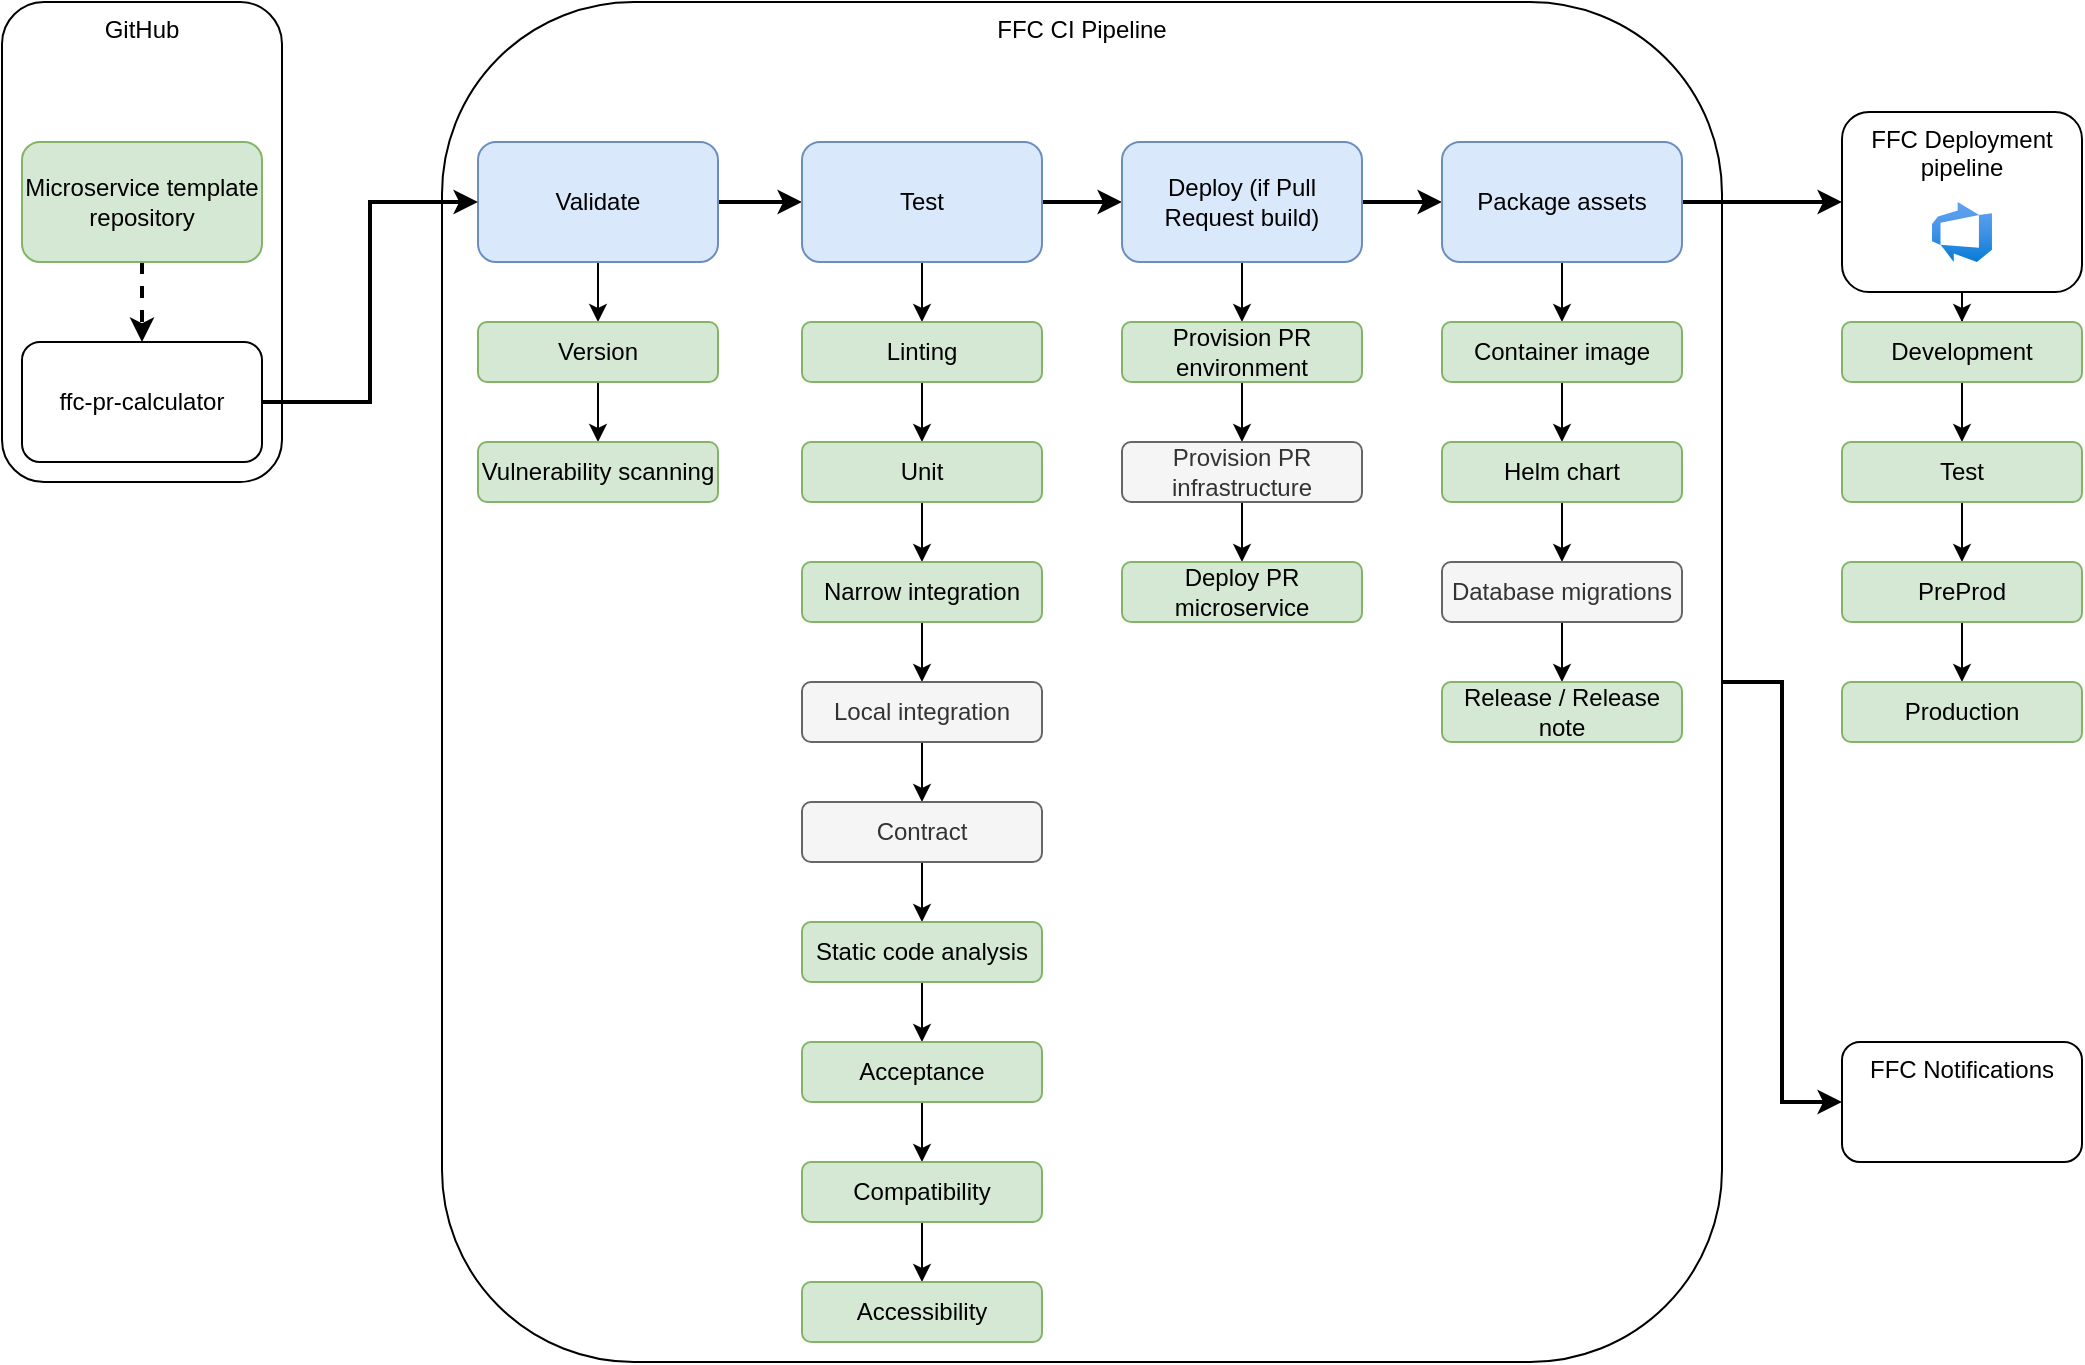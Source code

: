 <mxfile version="14.5.8" type="github">
  <diagram id="-I1Yay3vVi8EwpajIZ61" name="Page-1">
    <mxGraphModel dx="1422" dy="762" grid="1" gridSize="10" guides="1" tooltips="1" connect="1" arrows="1" fold="1" page="1" pageScale="1" pageWidth="827" pageHeight="1169" math="0" shadow="0">
      <root>
        <mxCell id="0" />
        <mxCell id="1" parent="0" />
        <mxCell id="5Mn8vaPF1wxvPnwxlhvy-71" style="edgeStyle=orthogonalEdgeStyle;rounded=0;orthogonalLoop=1;jettySize=auto;html=1;strokeWidth=2;" edge="1" parent="1" source="5Mn8vaPF1wxvPnwxlhvy-5" target="5Mn8vaPF1wxvPnwxlhvy-69">
          <mxGeometry relative="1" as="geometry" />
        </mxCell>
        <mxCell id="5Mn8vaPF1wxvPnwxlhvy-5" value="FFC CI Pipeline" style="rounded=1;whiteSpace=wrap;html=1;verticalAlign=top;" vertex="1" parent="1">
          <mxGeometry x="260" y="160" width="640" height="680" as="geometry" />
        </mxCell>
        <mxCell id="5Mn8vaPF1wxvPnwxlhvy-2" value="GitHub" style="rounded=1;whiteSpace=wrap;html=1;verticalAlign=top;" vertex="1" parent="1">
          <mxGeometry x="40" y="160" width="140" height="240" as="geometry" />
        </mxCell>
        <mxCell id="5Mn8vaPF1wxvPnwxlhvy-3" value="" style="shape=image;html=1;verticalAlign=top;verticalLabelPosition=bottom;labelBackgroundColor=#ffffff;imageAspect=0;aspect=fixed;image=https://cdn1.iconfinder.com/data/icons/logotypes/32/github-128.png" vertex="1" parent="1">
          <mxGeometry x="95" y="190" width="30" height="30" as="geometry" />
        </mxCell>
        <mxCell id="5Mn8vaPF1wxvPnwxlhvy-56" style="edgeStyle=orthogonalEdgeStyle;rounded=0;orthogonalLoop=1;jettySize=auto;html=1;entryX=0.5;entryY=0;entryDx=0;entryDy=0;strokeWidth=2;dashed=1;" edge="1" parent="1" source="5Mn8vaPF1wxvPnwxlhvy-4" target="5Mn8vaPF1wxvPnwxlhvy-55">
          <mxGeometry relative="1" as="geometry" />
        </mxCell>
        <mxCell id="5Mn8vaPF1wxvPnwxlhvy-4" value="Microservice template repository" style="rounded=1;whiteSpace=wrap;html=1;fillColor=#d5e8d4;strokeColor=#82b366;" vertex="1" parent="1">
          <mxGeometry x="50" y="230" width="120" height="60" as="geometry" />
        </mxCell>
        <mxCell id="5Mn8vaPF1wxvPnwxlhvy-6" value="" style="shape=image;html=1;verticalAlign=top;verticalLabelPosition=bottom;labelBackgroundColor=#ffffff;imageAspect=0;aspect=fixed;image=https://cdn4.iconfinder.com/data/icons/logos-brands-5/24/jenkins-128.png" vertex="1" parent="1">
          <mxGeometry x="565" y="190" width="30" height="30" as="geometry" />
        </mxCell>
        <mxCell id="5Mn8vaPF1wxvPnwxlhvy-9" value="" style="edgeStyle=orthogonalEdgeStyle;rounded=0;orthogonalLoop=1;jettySize=auto;html=1;" edge="1" parent="1" source="5Mn8vaPF1wxvPnwxlhvy-7" target="5Mn8vaPF1wxvPnwxlhvy-8">
          <mxGeometry relative="1" as="geometry" />
        </mxCell>
        <mxCell id="5Mn8vaPF1wxvPnwxlhvy-13" value="" style="edgeStyle=orthogonalEdgeStyle;rounded=0;orthogonalLoop=1;jettySize=auto;html=1;strokeWidth=2;" edge="1" parent="1" source="5Mn8vaPF1wxvPnwxlhvy-7" target="5Mn8vaPF1wxvPnwxlhvy-12">
          <mxGeometry relative="1" as="geometry" />
        </mxCell>
        <mxCell id="5Mn8vaPF1wxvPnwxlhvy-7" value="Validate" style="rounded=1;whiteSpace=wrap;html=1;fillColor=#dae8fc;strokeColor=#6c8ebf;" vertex="1" parent="1">
          <mxGeometry x="278" y="230" width="120" height="60" as="geometry" />
        </mxCell>
        <mxCell id="5Mn8vaPF1wxvPnwxlhvy-11" value="" style="edgeStyle=orthogonalEdgeStyle;rounded=0;orthogonalLoop=1;jettySize=auto;html=1;" edge="1" parent="1" source="5Mn8vaPF1wxvPnwxlhvy-8" target="5Mn8vaPF1wxvPnwxlhvy-10">
          <mxGeometry relative="1" as="geometry" />
        </mxCell>
        <mxCell id="5Mn8vaPF1wxvPnwxlhvy-8" value="Version" style="rounded=1;whiteSpace=wrap;html=1;fillColor=#d5e8d4;strokeColor=#82b366;" vertex="1" parent="1">
          <mxGeometry x="278" y="320" width="120" height="30" as="geometry" />
        </mxCell>
        <mxCell id="5Mn8vaPF1wxvPnwxlhvy-10" value="Vulnerability scanning" style="rounded=1;whiteSpace=wrap;html=1;fillColor=#d5e8d4;strokeColor=#82b366;" vertex="1" parent="1">
          <mxGeometry x="278" y="380" width="120" height="30" as="geometry" />
        </mxCell>
        <mxCell id="5Mn8vaPF1wxvPnwxlhvy-15" value="" style="edgeStyle=orthogonalEdgeStyle;rounded=0;orthogonalLoop=1;jettySize=auto;html=1;" edge="1" parent="1" source="5Mn8vaPF1wxvPnwxlhvy-12" target="5Mn8vaPF1wxvPnwxlhvy-14">
          <mxGeometry relative="1" as="geometry" />
        </mxCell>
        <mxCell id="5Mn8vaPF1wxvPnwxlhvy-33" value="" style="edgeStyle=orthogonalEdgeStyle;rounded=0;orthogonalLoop=1;jettySize=auto;html=1;strokeWidth=2;" edge="1" parent="1" source="5Mn8vaPF1wxvPnwxlhvy-12" target="5Mn8vaPF1wxvPnwxlhvy-32">
          <mxGeometry relative="1" as="geometry" />
        </mxCell>
        <mxCell id="5Mn8vaPF1wxvPnwxlhvy-12" value="Test" style="rounded=1;whiteSpace=wrap;html=1;fillColor=#dae8fc;strokeColor=#6c8ebf;" vertex="1" parent="1">
          <mxGeometry x="440" y="230" width="120" height="60" as="geometry" />
        </mxCell>
        <mxCell id="5Mn8vaPF1wxvPnwxlhvy-17" value="" style="edgeStyle=orthogonalEdgeStyle;rounded=0;orthogonalLoop=1;jettySize=auto;html=1;" edge="1" parent="1" source="5Mn8vaPF1wxvPnwxlhvy-14" target="5Mn8vaPF1wxvPnwxlhvy-16">
          <mxGeometry relative="1" as="geometry" />
        </mxCell>
        <mxCell id="5Mn8vaPF1wxvPnwxlhvy-14" value="Linting" style="rounded=1;whiteSpace=wrap;html=1;fillColor=#d5e8d4;strokeColor=#82b366;" vertex="1" parent="1">
          <mxGeometry x="440" y="320" width="120" height="30" as="geometry" />
        </mxCell>
        <mxCell id="5Mn8vaPF1wxvPnwxlhvy-19" value="" style="edgeStyle=orthogonalEdgeStyle;rounded=0;orthogonalLoop=1;jettySize=auto;html=1;" edge="1" parent="1" source="5Mn8vaPF1wxvPnwxlhvy-16" target="5Mn8vaPF1wxvPnwxlhvy-18">
          <mxGeometry relative="1" as="geometry" />
        </mxCell>
        <mxCell id="5Mn8vaPF1wxvPnwxlhvy-16" value="Unit" style="rounded=1;whiteSpace=wrap;html=1;fillColor=#d5e8d4;strokeColor=#82b366;" vertex="1" parent="1">
          <mxGeometry x="440" y="380" width="120" height="30" as="geometry" />
        </mxCell>
        <mxCell id="5Mn8vaPF1wxvPnwxlhvy-21" value="" style="edgeStyle=orthogonalEdgeStyle;rounded=0;orthogonalLoop=1;jettySize=auto;html=1;" edge="1" parent="1" source="5Mn8vaPF1wxvPnwxlhvy-18" target="5Mn8vaPF1wxvPnwxlhvy-20">
          <mxGeometry relative="1" as="geometry" />
        </mxCell>
        <mxCell id="5Mn8vaPF1wxvPnwxlhvy-18" value="Narrow integration" style="rounded=1;whiteSpace=wrap;html=1;fillColor=#d5e8d4;strokeColor=#82b366;" vertex="1" parent="1">
          <mxGeometry x="440" y="440" width="120" height="30" as="geometry" />
        </mxCell>
        <mxCell id="5Mn8vaPF1wxvPnwxlhvy-23" value="" style="edgeStyle=orthogonalEdgeStyle;rounded=0;orthogonalLoop=1;jettySize=auto;html=1;" edge="1" parent="1" source="5Mn8vaPF1wxvPnwxlhvy-20" target="5Mn8vaPF1wxvPnwxlhvy-22">
          <mxGeometry relative="1" as="geometry" />
        </mxCell>
        <mxCell id="5Mn8vaPF1wxvPnwxlhvy-20" value="Local integration" style="rounded=1;whiteSpace=wrap;html=1;fillColor=#f5f5f5;strokeColor=#666666;fontColor=#333333;" vertex="1" parent="1">
          <mxGeometry x="440" y="500" width="120" height="30" as="geometry" />
        </mxCell>
        <mxCell id="5Mn8vaPF1wxvPnwxlhvy-25" value="" style="edgeStyle=orthogonalEdgeStyle;rounded=0;orthogonalLoop=1;jettySize=auto;html=1;" edge="1" parent="1" source="5Mn8vaPF1wxvPnwxlhvy-22" target="5Mn8vaPF1wxvPnwxlhvy-24">
          <mxGeometry relative="1" as="geometry" />
        </mxCell>
        <mxCell id="5Mn8vaPF1wxvPnwxlhvy-22" value="Contract" style="rounded=1;whiteSpace=wrap;html=1;fillColor=#f5f5f5;strokeColor=#666666;fontColor=#333333;" vertex="1" parent="1">
          <mxGeometry x="440" y="560" width="120" height="30" as="geometry" />
        </mxCell>
        <mxCell id="5Mn8vaPF1wxvPnwxlhvy-27" value="" style="edgeStyle=orthogonalEdgeStyle;rounded=0;orthogonalLoop=1;jettySize=auto;html=1;" edge="1" parent="1" source="5Mn8vaPF1wxvPnwxlhvy-24" target="5Mn8vaPF1wxvPnwxlhvy-26">
          <mxGeometry relative="1" as="geometry" />
        </mxCell>
        <mxCell id="5Mn8vaPF1wxvPnwxlhvy-24" value="Static code analysis" style="rounded=1;whiteSpace=wrap;html=1;fillColor=#d5e8d4;strokeColor=#82b366;" vertex="1" parent="1">
          <mxGeometry x="440" y="620" width="120" height="30" as="geometry" />
        </mxCell>
        <mxCell id="5Mn8vaPF1wxvPnwxlhvy-29" value="" style="edgeStyle=orthogonalEdgeStyle;rounded=0;orthogonalLoop=1;jettySize=auto;html=1;" edge="1" parent="1" source="5Mn8vaPF1wxvPnwxlhvy-26" target="5Mn8vaPF1wxvPnwxlhvy-28">
          <mxGeometry relative="1" as="geometry" />
        </mxCell>
        <mxCell id="5Mn8vaPF1wxvPnwxlhvy-26" value="Acceptance" style="rounded=1;whiteSpace=wrap;html=1;fillColor=#d5e8d4;strokeColor=#82b366;" vertex="1" parent="1">
          <mxGeometry x="440" y="680" width="120" height="30" as="geometry" />
        </mxCell>
        <mxCell id="5Mn8vaPF1wxvPnwxlhvy-31" value="" style="edgeStyle=orthogonalEdgeStyle;rounded=0;orthogonalLoop=1;jettySize=auto;html=1;" edge="1" parent="1" source="5Mn8vaPF1wxvPnwxlhvy-28" target="5Mn8vaPF1wxvPnwxlhvy-30">
          <mxGeometry relative="1" as="geometry" />
        </mxCell>
        <mxCell id="5Mn8vaPF1wxvPnwxlhvy-28" value="Compatibility" style="rounded=1;whiteSpace=wrap;html=1;fillColor=#d5e8d4;strokeColor=#82b366;" vertex="1" parent="1">
          <mxGeometry x="440" y="740" width="120" height="30" as="geometry" />
        </mxCell>
        <mxCell id="5Mn8vaPF1wxvPnwxlhvy-30" value="Accessibility" style="rounded=1;whiteSpace=wrap;html=1;fillColor=#d5e8d4;strokeColor=#82b366;" vertex="1" parent="1">
          <mxGeometry x="440" y="800" width="120" height="30" as="geometry" />
        </mxCell>
        <mxCell id="5Mn8vaPF1wxvPnwxlhvy-35" value="" style="edgeStyle=orthogonalEdgeStyle;rounded=0;orthogonalLoop=1;jettySize=auto;html=1;" edge="1" parent="1" source="5Mn8vaPF1wxvPnwxlhvy-32" target="5Mn8vaPF1wxvPnwxlhvy-34">
          <mxGeometry relative="1" as="geometry" />
        </mxCell>
        <mxCell id="5Mn8vaPF1wxvPnwxlhvy-43" value="" style="edgeStyle=orthogonalEdgeStyle;rounded=0;orthogonalLoop=1;jettySize=auto;html=1;strokeWidth=2;" edge="1" parent="1" source="5Mn8vaPF1wxvPnwxlhvy-32">
          <mxGeometry relative="1" as="geometry">
            <mxPoint x="760" y="260" as="targetPoint" />
          </mxGeometry>
        </mxCell>
        <mxCell id="5Mn8vaPF1wxvPnwxlhvy-32" value="Deploy (if Pull Request build)" style="rounded=1;whiteSpace=wrap;html=1;fillColor=#dae8fc;strokeColor=#6c8ebf;" vertex="1" parent="1">
          <mxGeometry x="600" y="230" width="120" height="60" as="geometry" />
        </mxCell>
        <mxCell id="5Mn8vaPF1wxvPnwxlhvy-37" value="" style="edgeStyle=orthogonalEdgeStyle;rounded=0;orthogonalLoop=1;jettySize=auto;html=1;" edge="1" parent="1" source="5Mn8vaPF1wxvPnwxlhvy-34" target="5Mn8vaPF1wxvPnwxlhvy-36">
          <mxGeometry relative="1" as="geometry" />
        </mxCell>
        <mxCell id="5Mn8vaPF1wxvPnwxlhvy-34" value="Provision PR environment" style="rounded=1;whiteSpace=wrap;html=1;fillColor=#d5e8d4;strokeColor=#82b366;" vertex="1" parent="1">
          <mxGeometry x="600" y="320" width="120" height="30" as="geometry" />
        </mxCell>
        <mxCell id="5Mn8vaPF1wxvPnwxlhvy-39" value="" style="edgeStyle=orthogonalEdgeStyle;rounded=0;orthogonalLoop=1;jettySize=auto;html=1;" edge="1" parent="1" source="5Mn8vaPF1wxvPnwxlhvy-36" target="5Mn8vaPF1wxvPnwxlhvy-38">
          <mxGeometry relative="1" as="geometry" />
        </mxCell>
        <mxCell id="5Mn8vaPF1wxvPnwxlhvy-36" value="Provision PR infrastructure" style="rounded=1;whiteSpace=wrap;html=1;fillColor=#f5f5f5;strokeColor=#666666;fontColor=#333333;" vertex="1" parent="1">
          <mxGeometry x="600" y="380" width="120" height="30" as="geometry" />
        </mxCell>
        <mxCell id="5Mn8vaPF1wxvPnwxlhvy-38" value="Deploy PR microservice" style="rounded=1;whiteSpace=wrap;html=1;fillColor=#d5e8d4;strokeColor=#82b366;" vertex="1" parent="1">
          <mxGeometry x="600" y="440" width="120" height="30" as="geometry" />
        </mxCell>
        <mxCell id="5Mn8vaPF1wxvPnwxlhvy-44" value="" style="edgeStyle=orthogonalEdgeStyle;rounded=0;orthogonalLoop=1;jettySize=auto;html=1;" edge="1" parent="1" source="5Mn8vaPF1wxvPnwxlhvy-46" target="5Mn8vaPF1wxvPnwxlhvy-48">
          <mxGeometry relative="1" as="geometry" />
        </mxCell>
        <mxCell id="5Mn8vaPF1wxvPnwxlhvy-59" value="" style="edgeStyle=orthogonalEdgeStyle;rounded=0;orthogonalLoop=1;jettySize=auto;html=1;strokeWidth=2;" edge="1" parent="1" source="5Mn8vaPF1wxvPnwxlhvy-46" target="5Mn8vaPF1wxvPnwxlhvy-58">
          <mxGeometry relative="1" as="geometry" />
        </mxCell>
        <mxCell id="5Mn8vaPF1wxvPnwxlhvy-46" value="Package assets" style="rounded=1;whiteSpace=wrap;html=1;fillColor=#dae8fc;strokeColor=#6c8ebf;" vertex="1" parent="1">
          <mxGeometry x="760" y="230" width="120" height="60" as="geometry" />
        </mxCell>
        <mxCell id="5Mn8vaPF1wxvPnwxlhvy-47" value="" style="edgeStyle=orthogonalEdgeStyle;rounded=0;orthogonalLoop=1;jettySize=auto;html=1;" edge="1" parent="1" source="5Mn8vaPF1wxvPnwxlhvy-48" target="5Mn8vaPF1wxvPnwxlhvy-50">
          <mxGeometry relative="1" as="geometry" />
        </mxCell>
        <mxCell id="5Mn8vaPF1wxvPnwxlhvy-48" value="Container image" style="rounded=1;whiteSpace=wrap;html=1;fillColor=#d5e8d4;strokeColor=#82b366;" vertex="1" parent="1">
          <mxGeometry x="760" y="320" width="120" height="30" as="geometry" />
        </mxCell>
        <mxCell id="5Mn8vaPF1wxvPnwxlhvy-49" value="" style="edgeStyle=orthogonalEdgeStyle;rounded=0;orthogonalLoop=1;jettySize=auto;html=1;" edge="1" parent="1" source="5Mn8vaPF1wxvPnwxlhvy-50" target="5Mn8vaPF1wxvPnwxlhvy-52">
          <mxGeometry relative="1" as="geometry" />
        </mxCell>
        <mxCell id="5Mn8vaPF1wxvPnwxlhvy-50" value="Helm chart" style="rounded=1;whiteSpace=wrap;html=1;fillColor=#d5e8d4;strokeColor=#82b366;" vertex="1" parent="1">
          <mxGeometry x="760" y="380" width="120" height="30" as="geometry" />
        </mxCell>
        <mxCell id="5Mn8vaPF1wxvPnwxlhvy-51" value="" style="edgeStyle=orthogonalEdgeStyle;rounded=0;orthogonalLoop=1;jettySize=auto;html=1;" edge="1" parent="1" source="5Mn8vaPF1wxvPnwxlhvy-52" target="5Mn8vaPF1wxvPnwxlhvy-53">
          <mxGeometry relative="1" as="geometry" />
        </mxCell>
        <mxCell id="5Mn8vaPF1wxvPnwxlhvy-52" value="Database migrations" style="rounded=1;whiteSpace=wrap;html=1;fillColor=#f5f5f5;strokeColor=#666666;fontColor=#333333;" vertex="1" parent="1">
          <mxGeometry x="760" y="440" width="120" height="30" as="geometry" />
        </mxCell>
        <mxCell id="5Mn8vaPF1wxvPnwxlhvy-53" value="Release / Release note" style="rounded=1;whiteSpace=wrap;html=1;fillColor=#d5e8d4;strokeColor=#82b366;" vertex="1" parent="1">
          <mxGeometry x="760" y="500" width="120" height="30" as="geometry" />
        </mxCell>
        <mxCell id="5Mn8vaPF1wxvPnwxlhvy-57" style="edgeStyle=orthogonalEdgeStyle;rounded=0;orthogonalLoop=1;jettySize=auto;html=1;entryX=0;entryY=0.5;entryDx=0;entryDy=0;strokeWidth=2;" edge="1" parent="1" source="5Mn8vaPF1wxvPnwxlhvy-55" target="5Mn8vaPF1wxvPnwxlhvy-7">
          <mxGeometry relative="1" as="geometry" />
        </mxCell>
        <mxCell id="5Mn8vaPF1wxvPnwxlhvy-55" value="ffc-pr-calculator" style="rounded=1;whiteSpace=wrap;html=1;" vertex="1" parent="1">
          <mxGeometry x="50" y="330" width="120" height="60" as="geometry" />
        </mxCell>
        <mxCell id="5Mn8vaPF1wxvPnwxlhvy-64" style="edgeStyle=orthogonalEdgeStyle;rounded=0;orthogonalLoop=1;jettySize=auto;html=1;entryX=0.5;entryY=0;entryDx=0;entryDy=0;strokeWidth=1;" edge="1" parent="1" source="5Mn8vaPF1wxvPnwxlhvy-58" target="5Mn8vaPF1wxvPnwxlhvy-61">
          <mxGeometry relative="1" as="geometry" />
        </mxCell>
        <mxCell id="5Mn8vaPF1wxvPnwxlhvy-58" value="FFC Deployment pipeline" style="rounded=1;whiteSpace=wrap;html=1;verticalAlign=top;" vertex="1" parent="1">
          <mxGeometry x="960" y="215" width="120" height="90" as="geometry" />
        </mxCell>
        <mxCell id="5Mn8vaPF1wxvPnwxlhvy-60" value="" style="aspect=fixed;html=1;points=[];align=center;image;fontSize=12;image=img/lib/azure2/devops/Azure_DevOps.svg;" vertex="1" parent="1">
          <mxGeometry x="1005" y="260" width="30" height="30" as="geometry" />
        </mxCell>
        <mxCell id="5Mn8vaPF1wxvPnwxlhvy-65" style="edgeStyle=orthogonalEdgeStyle;rounded=0;orthogonalLoop=1;jettySize=auto;html=1;entryX=0.5;entryY=0;entryDx=0;entryDy=0;strokeWidth=1;" edge="1" parent="1" source="5Mn8vaPF1wxvPnwxlhvy-61" target="5Mn8vaPF1wxvPnwxlhvy-62">
          <mxGeometry relative="1" as="geometry" />
        </mxCell>
        <mxCell id="5Mn8vaPF1wxvPnwxlhvy-61" value="Development" style="rounded=1;whiteSpace=wrap;html=1;fillColor=#d5e8d4;strokeColor=#82b366;" vertex="1" parent="1">
          <mxGeometry x="960" y="320" width="120" height="30" as="geometry" />
        </mxCell>
        <mxCell id="5Mn8vaPF1wxvPnwxlhvy-66" style="edgeStyle=orthogonalEdgeStyle;rounded=0;orthogonalLoop=1;jettySize=auto;html=1;entryX=0.5;entryY=0;entryDx=0;entryDy=0;strokeWidth=1;" edge="1" parent="1" source="5Mn8vaPF1wxvPnwxlhvy-62" target="5Mn8vaPF1wxvPnwxlhvy-63">
          <mxGeometry relative="1" as="geometry" />
        </mxCell>
        <mxCell id="5Mn8vaPF1wxvPnwxlhvy-62" value="Test" style="rounded=1;whiteSpace=wrap;html=1;fillColor=#d5e8d4;strokeColor=#82b366;" vertex="1" parent="1">
          <mxGeometry x="960" y="380" width="120" height="30" as="geometry" />
        </mxCell>
        <mxCell id="5Mn8vaPF1wxvPnwxlhvy-68" value="" style="edgeStyle=orthogonalEdgeStyle;rounded=0;orthogonalLoop=1;jettySize=auto;html=1;strokeWidth=1;" edge="1" parent="1" source="5Mn8vaPF1wxvPnwxlhvy-63" target="5Mn8vaPF1wxvPnwxlhvy-67">
          <mxGeometry relative="1" as="geometry" />
        </mxCell>
        <mxCell id="5Mn8vaPF1wxvPnwxlhvy-63" value="PreProd" style="rounded=1;whiteSpace=wrap;html=1;fillColor=#d5e8d4;strokeColor=#82b366;" vertex="1" parent="1">
          <mxGeometry x="960" y="440" width="120" height="30" as="geometry" />
        </mxCell>
        <mxCell id="5Mn8vaPF1wxvPnwxlhvy-67" value="Production" style="rounded=1;whiteSpace=wrap;html=1;fillColor=#d5e8d4;strokeColor=#82b366;" vertex="1" parent="1">
          <mxGeometry x="960" y="500" width="120" height="30" as="geometry" />
        </mxCell>
        <mxCell id="5Mn8vaPF1wxvPnwxlhvy-69" value="FFC Notifications" style="rounded=1;whiteSpace=wrap;html=1;verticalAlign=top;" vertex="1" parent="1">
          <mxGeometry x="960" y="680" width="120" height="60" as="geometry" />
        </mxCell>
        <mxCell id="5Mn8vaPF1wxvPnwxlhvy-70" value="" style="shape=image;html=1;verticalAlign=top;verticalLabelPosition=bottom;labelBackgroundColor=#ffffff;imageAspect=0;aspect=fixed;image=https://cdn4.iconfinder.com/data/icons/logos-and-brands/512/306_Slack_logo-128.png" vertex="1" parent="1">
          <mxGeometry x="1005" y="707" width="30" height="30" as="geometry" />
        </mxCell>
      </root>
    </mxGraphModel>
  </diagram>
</mxfile>

